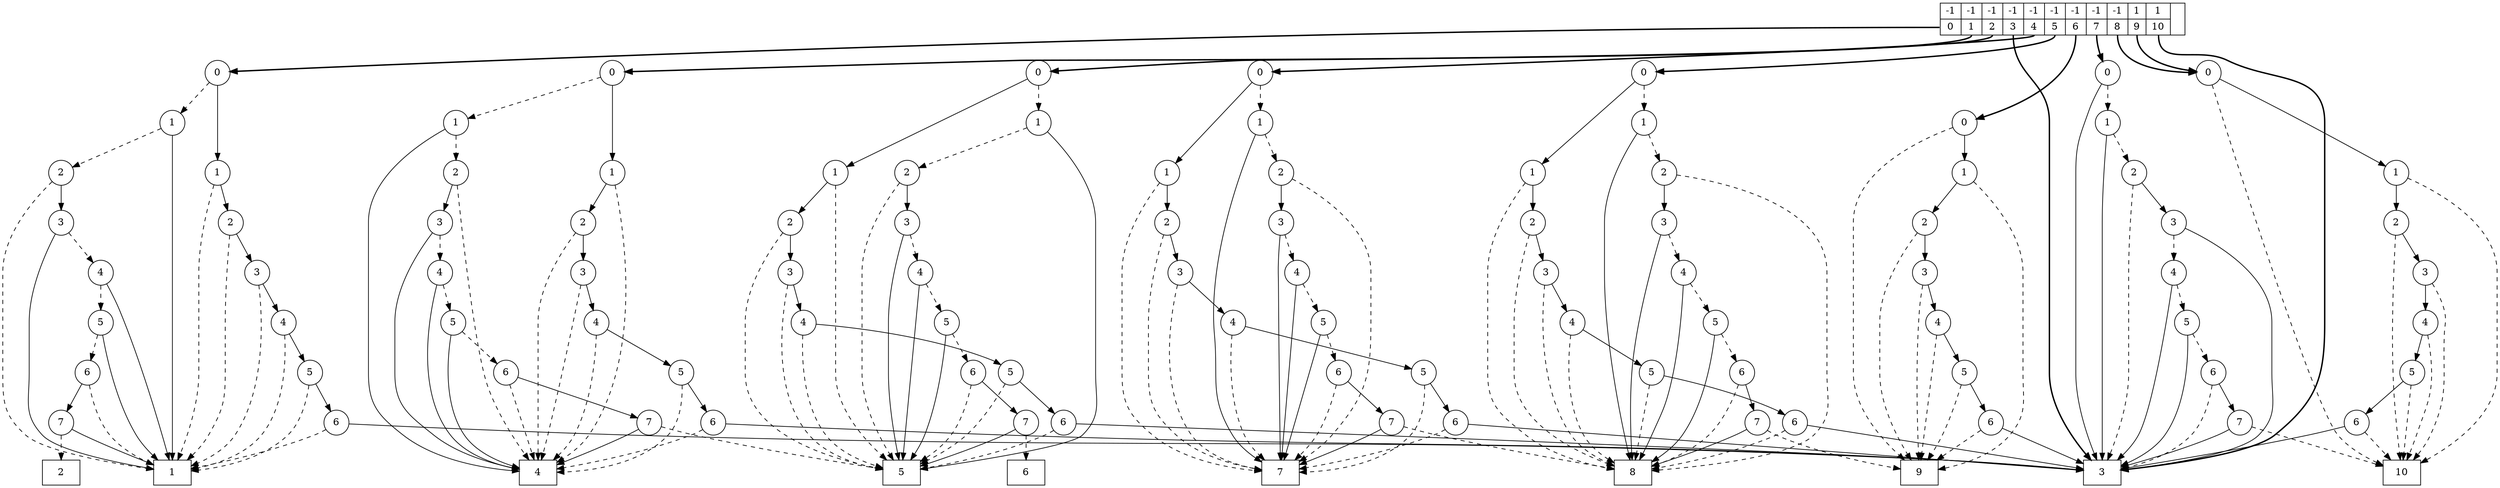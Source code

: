 digraph MONA_DFA_BDD {
  center = true;
  size = "100.5,70.5"
  node [shape=record];
   s1 [shape=record,label="{-1|<0> 0}|{-1|<1> 1}|{-1|<2> 2}|{-1|<3> 3}|{-1|<4> 4}|{-1|<5> 5}|{-1|<6> 6}|{-1|<7> 7}|{-1|<8> 8}|{1|<9> 9}|{1|<10> 10}|"];
  node [shape = circle]; 0 [label="0"]; 1 [label="1"]; 2 [label="2"]; 3 [label="3"]; 4 [label="4"]; 5 [label="5"]; 6 [label="6"]; 9 [label="1"]; 10 [label="2"]; 11 [label="3"]; 12 [label="4"]; 13 [label="5"]; 14 [label="6"]; 15 [label="7"]; 17 [label="0"]; 18 [label="1"]; 19 [label="2"]; 20 [label="3"]; 21 [label="4"]; 22 [label="5"]; 23 [label="6"]; 25 [label="1"]; 26 [label="2"]; 27 [label="3"]; 28 [label="4"]; 29 [label="5"]; 30 [label="6"]; 31 [label="7"]; 33 [label="0"]; 34 [label="1"]; 35 [label="2"]; 36 [label="3"]; 37 [label="4"]; 38 [label="5"]; 39 [label="6"]; 40 [label="1"]; 41 [label="2"]; 42 [label="3"]; 43 [label="4"]; 44 [label="5"]; 45 [label="6"]; 46 [label="7"]; 48 [label="0"]; 49 [label="1"]; 50 [label="2"]; 51 [label="3"]; 52 [label="4"]; 53 [label="5"]; 54 [label="6"]; 56 [label="1"]; 57 [label="2"]; 58 [label="3"]; 59 [label="4"]; 60 [label="5"]; 61 [label="6"]; 62 [label="7"]; 64 [label="0"]; 65 [label="1"]; 66 [label="2"]; 67 [label="3"]; 68 [label="4"]; 69 [label="5"]; 70 [label="6"]; 71 [label="1"]; 72 [label="2"]; 73 [label="3"]; 74 [label="4"]; 75 [label="5"]; 76 [label="6"]; 77 [label="7"]; 79 [label="0"]; 80 [label="1"]; 81 [label="2"]; 82 [label="3"]; 83 [label="4"]; 84 [label="5"]; 85 [label="6"]; 86 [label="0"]; 87 [label="1"]; 88 [label="2"]; 89 [label="3"]; 90 [label="4"]; 91 [label="5"]; 92 [label="6"]; 93 [label="7"]; 95 [label="0"]; 96 [label="1"]; 97 [label="2"]; 98 [label="3"]; 99 [label="4"]; 100 [label="5"]; 101 [label="6"];
  node [shape = box]; 7 [label="3"]; 8 [label="1"]; 16 [label="2"]; 24 [label="4"]; 32 [label="5"]; 47 [label="6"]; 55 [label="7"]; 63 [label="8"]; 78 [label="9"]; 94 [label="10"];
 s1:0 -> 0 [style=bold];
 s1:1 -> 17 [style=bold];
 s1:2 -> 33 [style=bold];
 s1:3 -> 7 [style=bold];
 s1:4 -> 48 [style=bold];
 s1:5 -> 64 [style=bold];
 s1:6 -> 79 [style=bold];
 s1:7 -> 86 [style=bold];
 s1:8 -> 95 [style=bold];
 s1:9 -> 95 [style=bold];
 s1:10 -> 7 [style=bold];
 0 -> 9 [style=dashed];
 0 -> 1 [style=filled];
 1 -> 8 [style=dashed];
 1 -> 2 [style=filled];
 2 -> 8 [style=dashed];
 2 -> 3 [style=filled];
 3 -> 8 [style=dashed];
 3 -> 4 [style=filled];
 4 -> 8 [style=dashed];
 4 -> 5 [style=filled];
 5 -> 8 [style=dashed];
 5 -> 6 [style=filled];
 6 -> 8 [style=dashed];
 6 -> 7 [style=filled];
 9 -> 10 [style=dashed];
 9 -> 8 [style=filled];
 10 -> 8 [style=dashed];
 10 -> 11 [style=filled];
 11 -> 12 [style=dashed];
 11 -> 8 [style=filled];
 12 -> 13 [style=dashed];
 12 -> 8 [style=filled];
 13 -> 14 [style=dashed];
 13 -> 8 [style=filled];
 14 -> 8 [style=dashed];
 14 -> 15 [style=filled];
 15 -> 16 [style=dashed];
 15 -> 8 [style=filled];
 17 -> 25 [style=dashed];
 17 -> 18 [style=filled];
 18 -> 24 [style=dashed];
 18 -> 19 [style=filled];
 19 -> 24 [style=dashed];
 19 -> 20 [style=filled];
 20 -> 24 [style=dashed];
 20 -> 21 [style=filled];
 21 -> 24 [style=dashed];
 21 -> 22 [style=filled];
 22 -> 24 [style=dashed];
 22 -> 23 [style=filled];
 23 -> 24 [style=dashed];
 23 -> 7 [style=filled];
 25 -> 26 [style=dashed];
 25 -> 24 [style=filled];
 26 -> 24 [style=dashed];
 26 -> 27 [style=filled];
 27 -> 28 [style=dashed];
 27 -> 24 [style=filled];
 28 -> 29 [style=dashed];
 28 -> 24 [style=filled];
 29 -> 30 [style=dashed];
 29 -> 24 [style=filled];
 30 -> 24 [style=dashed];
 30 -> 31 [style=filled];
 31 -> 32 [style=dashed];
 31 -> 24 [style=filled];
 33 -> 40 [style=dashed];
 33 -> 34 [style=filled];
 34 -> 32 [style=dashed];
 34 -> 35 [style=filled];
 35 -> 32 [style=dashed];
 35 -> 36 [style=filled];
 36 -> 32 [style=dashed];
 36 -> 37 [style=filled];
 37 -> 32 [style=dashed];
 37 -> 38 [style=filled];
 38 -> 32 [style=dashed];
 38 -> 39 [style=filled];
 39 -> 32 [style=dashed];
 39 -> 7 [style=filled];
 40 -> 41 [style=dashed];
 40 -> 32 [style=filled];
 41 -> 32 [style=dashed];
 41 -> 42 [style=filled];
 42 -> 43 [style=dashed];
 42 -> 32 [style=filled];
 43 -> 44 [style=dashed];
 43 -> 32 [style=filled];
 44 -> 45 [style=dashed];
 44 -> 32 [style=filled];
 45 -> 32 [style=dashed];
 45 -> 46 [style=filled];
 46 -> 47 [style=dashed];
 46 -> 32 [style=filled];
 48 -> 56 [style=dashed];
 48 -> 49 [style=filled];
 49 -> 55 [style=dashed];
 49 -> 50 [style=filled];
 50 -> 55 [style=dashed];
 50 -> 51 [style=filled];
 51 -> 55 [style=dashed];
 51 -> 52 [style=filled];
 52 -> 55 [style=dashed];
 52 -> 53 [style=filled];
 53 -> 55 [style=dashed];
 53 -> 54 [style=filled];
 54 -> 55 [style=dashed];
 54 -> 7 [style=filled];
 56 -> 57 [style=dashed];
 56 -> 55 [style=filled];
 57 -> 55 [style=dashed];
 57 -> 58 [style=filled];
 58 -> 59 [style=dashed];
 58 -> 55 [style=filled];
 59 -> 60 [style=dashed];
 59 -> 55 [style=filled];
 60 -> 61 [style=dashed];
 60 -> 55 [style=filled];
 61 -> 55 [style=dashed];
 61 -> 62 [style=filled];
 62 -> 63 [style=dashed];
 62 -> 55 [style=filled];
 64 -> 71 [style=dashed];
 64 -> 65 [style=filled];
 65 -> 63 [style=dashed];
 65 -> 66 [style=filled];
 66 -> 63 [style=dashed];
 66 -> 67 [style=filled];
 67 -> 63 [style=dashed];
 67 -> 68 [style=filled];
 68 -> 63 [style=dashed];
 68 -> 69 [style=filled];
 69 -> 63 [style=dashed];
 69 -> 70 [style=filled];
 70 -> 63 [style=dashed];
 70 -> 7 [style=filled];
 71 -> 72 [style=dashed];
 71 -> 63 [style=filled];
 72 -> 63 [style=dashed];
 72 -> 73 [style=filled];
 73 -> 74 [style=dashed];
 73 -> 63 [style=filled];
 74 -> 75 [style=dashed];
 74 -> 63 [style=filled];
 75 -> 76 [style=dashed];
 75 -> 63 [style=filled];
 76 -> 63 [style=dashed];
 76 -> 77 [style=filled];
 77 -> 78 [style=dashed];
 77 -> 63 [style=filled];
 79 -> 78 [style=dashed];
 79 -> 80 [style=filled];
 80 -> 78 [style=dashed];
 80 -> 81 [style=filled];
 81 -> 78 [style=dashed];
 81 -> 82 [style=filled];
 82 -> 78 [style=dashed];
 82 -> 83 [style=filled];
 83 -> 78 [style=dashed];
 83 -> 84 [style=filled];
 84 -> 78 [style=dashed];
 84 -> 85 [style=filled];
 85 -> 78 [style=dashed];
 85 -> 7 [style=filled];
 86 -> 87 [style=dashed];
 86 -> 7 [style=filled];
 87 -> 88 [style=dashed];
 87 -> 7 [style=filled];
 88 -> 7 [style=dashed];
 88 -> 89 [style=filled];
 89 -> 90 [style=dashed];
 89 -> 7 [style=filled];
 90 -> 91 [style=dashed];
 90 -> 7 [style=filled];
 91 -> 92 [style=dashed];
 91 -> 7 [style=filled];
 92 -> 7 [style=dashed];
 92 -> 93 [style=filled];
 93 -> 94 [style=dashed];
 93 -> 7 [style=filled];
 95 -> 94 [style=dashed];
 95 -> 96 [style=filled];
 96 -> 94 [style=dashed];
 96 -> 97 [style=filled];
 97 -> 94 [style=dashed];
 97 -> 98 [style=filled];
 98 -> 94 [style=dashed];
 98 -> 99 [style=filled];
 99 -> 94 [style=dashed];
 99 -> 100 [style=filled];
 100 -> 94 [style=dashed];
 100 -> 101 [style=filled];
 101 -> 94 [style=dashed];
 101 -> 7 [style=filled];
}
